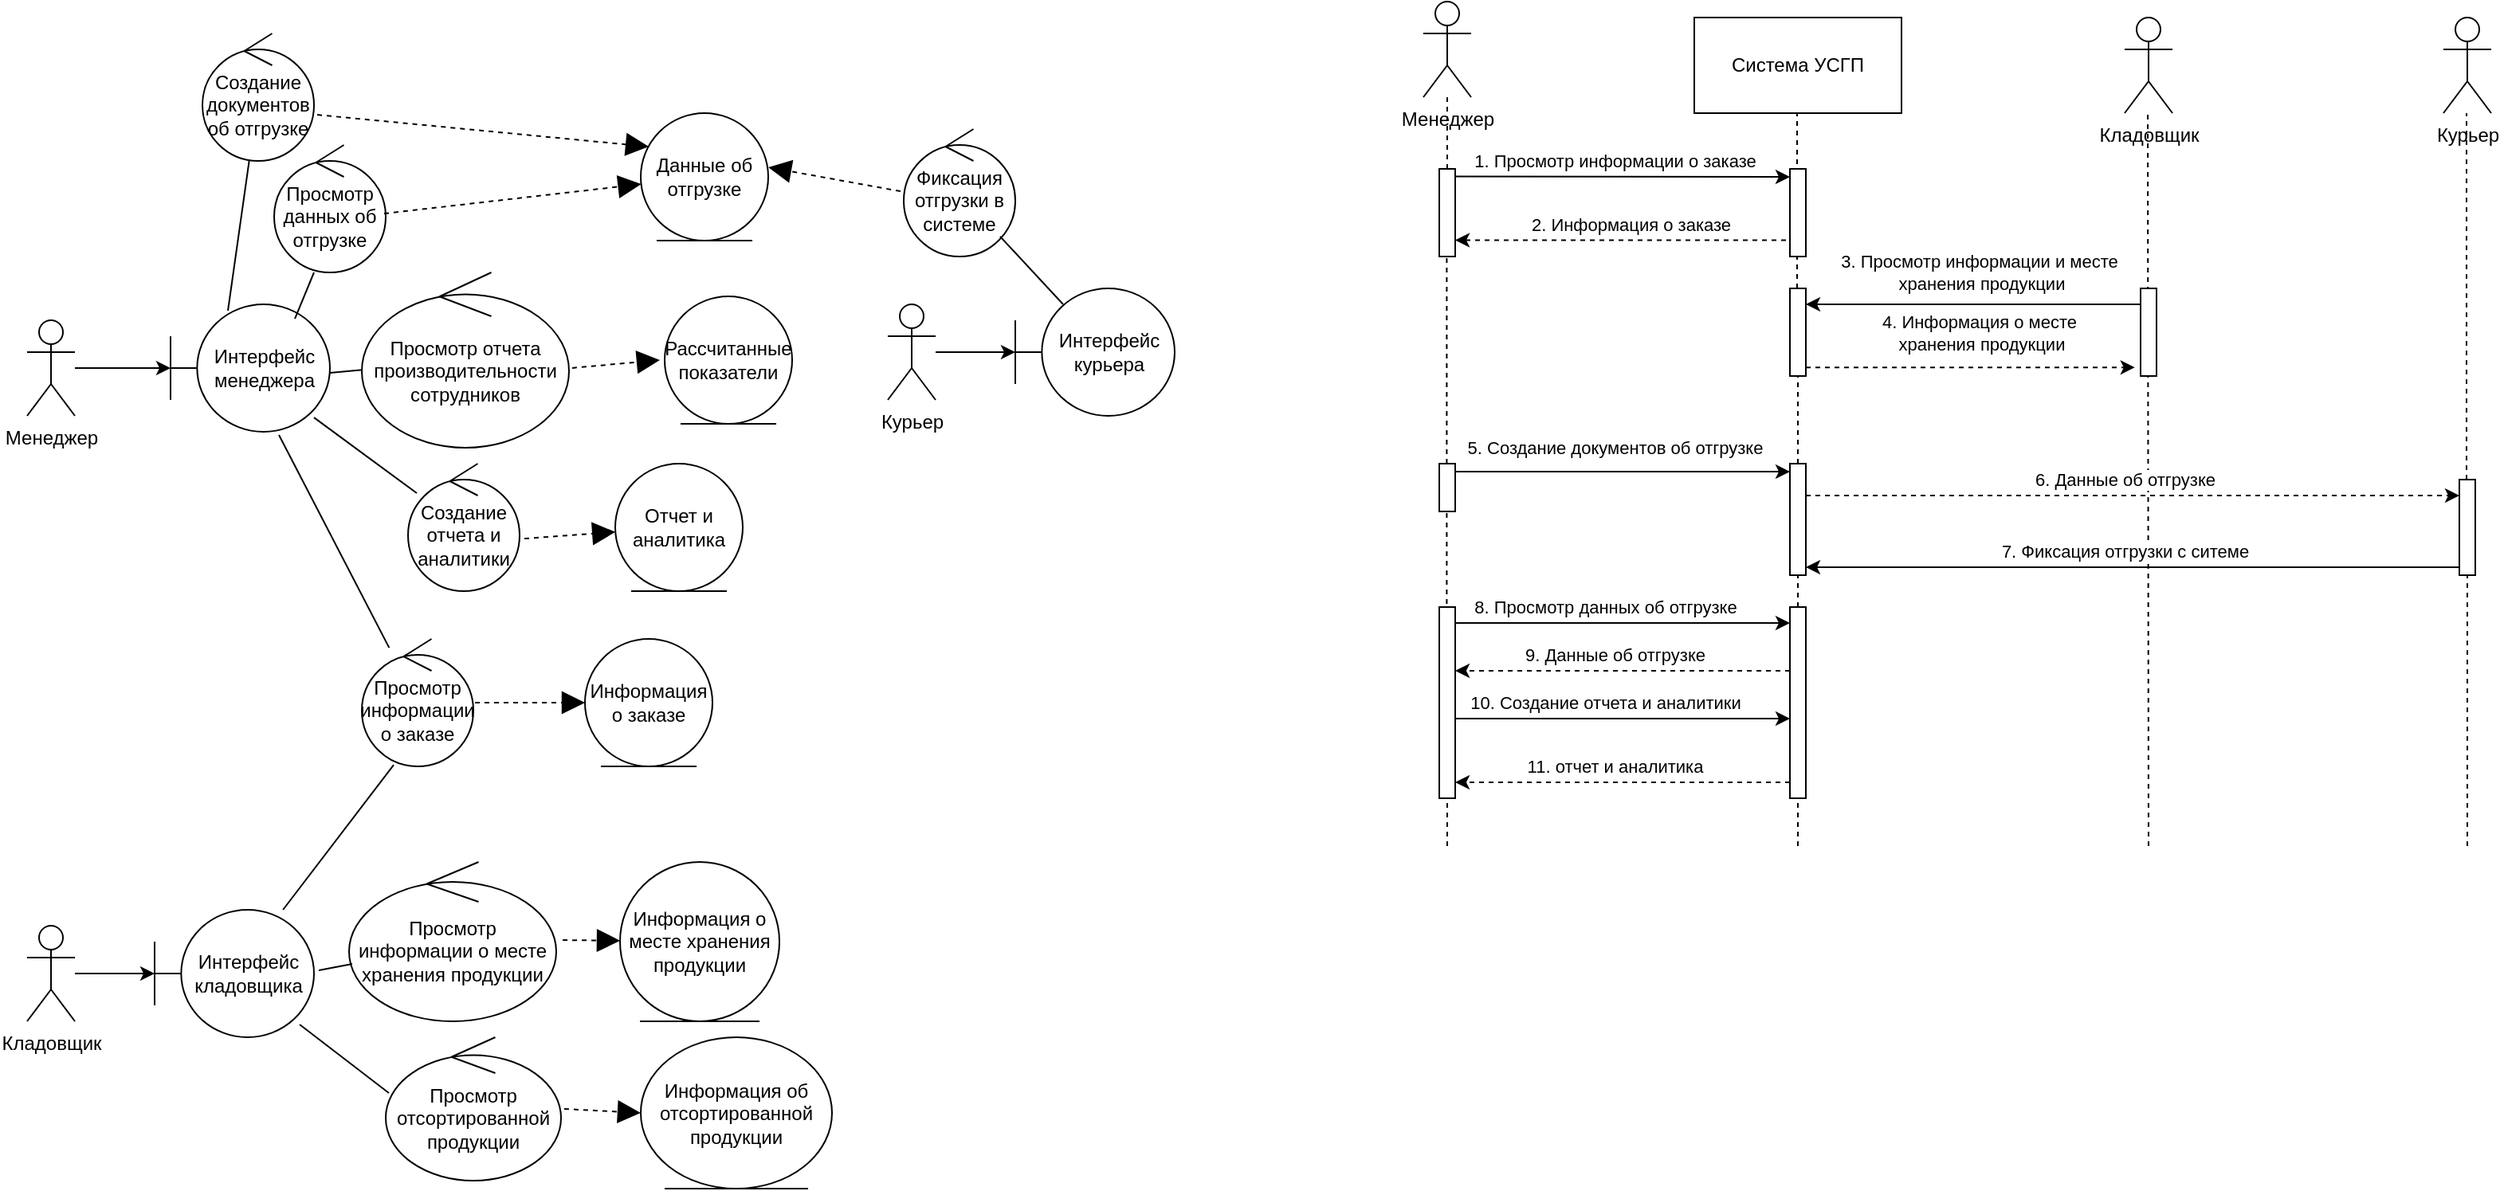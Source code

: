 <mxfile version="28.2.7">
  <diagram name="Страница — 1" id="Cmj4addt4Zna9MlmtnfC">
    <mxGraphModel dx="1281" dy="598" grid="1" gridSize="10" guides="1" tooltips="1" connect="1" arrows="1" fold="1" page="1" pageScale="1" pageWidth="827" pageHeight="1169" math="0" shadow="0">
      <root>
        <mxCell id="0" />
        <mxCell id="1" parent="0" />
        <mxCell id="CVHEghk_Nnfj6qceOMS--4" value="" style="edgeStyle=orthogonalEdgeStyle;rounded=0;orthogonalLoop=1;jettySize=auto;html=1;" edge="1" parent="1" source="CVHEghk_Nnfj6qceOMS--1" target="CVHEghk_Nnfj6qceOMS--3">
          <mxGeometry relative="1" as="geometry" />
        </mxCell>
        <mxCell id="CVHEghk_Nnfj6qceOMS--1" value="Менеджер" style="shape=umlActor;verticalLabelPosition=bottom;verticalAlign=top;html=1;outlineConnect=0;" vertex="1" parent="1">
          <mxGeometry x="54" y="230" width="30" height="60" as="geometry" />
        </mxCell>
        <mxCell id="CVHEghk_Nnfj6qceOMS--3" value="Интерфейс менеджера" style="shape=umlBoundary;whiteSpace=wrap;html=1;" vertex="1" parent="1">
          <mxGeometry x="144" y="220" width="100" height="80" as="geometry" />
        </mxCell>
        <mxCell id="CVHEghk_Nnfj6qceOMS--5" value="Просмотр информации о заказе" style="ellipse;shape=umlControl;whiteSpace=wrap;html=1;" vertex="1" parent="1">
          <mxGeometry x="264" y="430" width="70" height="80" as="geometry" />
        </mxCell>
        <mxCell id="CVHEghk_Nnfj6qceOMS--6" value="Просмотр данных об отгрузке" style="ellipse;shape=umlControl;whiteSpace=wrap;html=1;" vertex="1" parent="1">
          <mxGeometry x="209" y="120" width="70" height="80" as="geometry" />
        </mxCell>
        <mxCell id="CVHEghk_Nnfj6qceOMS--7" value="Просмотр отчета производительности сотрудников" style="ellipse;shape=umlControl;whiteSpace=wrap;html=1;" vertex="1" parent="1">
          <mxGeometry x="264" y="200" width="130" height="110" as="geometry" />
        </mxCell>
        <mxCell id="CVHEghk_Nnfj6qceOMS--8" value="Создание отчета и аналитики" style="ellipse;shape=umlControl;whiteSpace=wrap;html=1;" vertex="1" parent="1">
          <mxGeometry x="293" y="320" width="70" height="80" as="geometry" />
        </mxCell>
        <mxCell id="CVHEghk_Nnfj6qceOMS--9" value="Информация о заказе" style="ellipse;shape=umlEntity;whiteSpace=wrap;html=1;" vertex="1" parent="1">
          <mxGeometry x="404" y="430" width="80" height="80" as="geometry" />
        </mxCell>
        <mxCell id="CVHEghk_Nnfj6qceOMS--10" value="Данные об отгрузке" style="ellipse;shape=umlEntity;whiteSpace=wrap;html=1;" vertex="1" parent="1">
          <mxGeometry x="439" y="100" width="80" height="80" as="geometry" />
        </mxCell>
        <mxCell id="CVHEghk_Nnfj6qceOMS--11" value="Рассчитанные показатели" style="ellipse;shape=umlEntity;whiteSpace=wrap;html=1;" vertex="1" parent="1">
          <mxGeometry x="454" y="215" width="80" height="80" as="geometry" />
        </mxCell>
        <mxCell id="CVHEghk_Nnfj6qceOMS--12" value="Отчет и аналитика" style="ellipse;shape=umlEntity;whiteSpace=wrap;html=1;" vertex="1" parent="1">
          <mxGeometry x="423" y="320" width="80" height="80" as="geometry" />
        </mxCell>
        <mxCell id="CVHEghk_Nnfj6qceOMS--14" value="" style="endArrow=none;html=1;rounded=0;entryX=0.68;entryY=1.025;entryDx=0;entryDy=0;entryPerimeter=0;" edge="1" parent="1" source="CVHEghk_Nnfj6qceOMS--5" target="CVHEghk_Nnfj6qceOMS--3">
          <mxGeometry width="50" height="50" relative="1" as="geometry">
            <mxPoint x="94" y="450" as="sourcePoint" />
            <mxPoint x="144" y="400" as="targetPoint" />
          </mxGeometry>
        </mxCell>
        <mxCell id="CVHEghk_Nnfj6qceOMS--15" value="" style="endArrow=none;html=1;rounded=0;entryX=0.357;entryY=1;entryDx=0;entryDy=0;entryPerimeter=0;exitX=0.78;exitY=0.113;exitDx=0;exitDy=0;exitPerimeter=0;" edge="1" parent="1" source="CVHEghk_Nnfj6qceOMS--3" target="CVHEghk_Nnfj6qceOMS--6">
          <mxGeometry width="50" height="50" relative="1" as="geometry">
            <mxPoint x="74" y="410" as="sourcePoint" />
            <mxPoint x="124" y="360" as="targetPoint" />
          </mxGeometry>
        </mxCell>
        <mxCell id="CVHEghk_Nnfj6qceOMS--16" value="" style="endArrow=none;html=1;rounded=0;entryX=1;entryY=0.538;entryDx=0;entryDy=0;entryPerimeter=0;" edge="1" parent="1" source="CVHEghk_Nnfj6qceOMS--7" target="CVHEghk_Nnfj6qceOMS--3">
          <mxGeometry width="50" height="50" relative="1" as="geometry">
            <mxPoint x="34" y="410" as="sourcePoint" />
            <mxPoint x="84" y="360" as="targetPoint" />
            <Array as="points" />
          </mxGeometry>
        </mxCell>
        <mxCell id="CVHEghk_Nnfj6qceOMS--17" value="" style="endArrow=none;html=1;rounded=0;entryX=0.9;entryY=0.888;entryDx=0;entryDy=0;entryPerimeter=0;" edge="1" parent="1" source="CVHEghk_Nnfj6qceOMS--8" target="CVHEghk_Nnfj6qceOMS--3">
          <mxGeometry width="50" height="50" relative="1" as="geometry">
            <mxPoint x="64" y="520" as="sourcePoint" />
            <mxPoint x="114" y="470" as="targetPoint" />
          </mxGeometry>
        </mxCell>
        <mxCell id="CVHEghk_Nnfj6qceOMS--18" value="" style="endArrow=block;dashed=1;endFill=1;endSize=12;html=1;rounded=0;curved=0;entryX=0;entryY=0.5;entryDx=0;entryDy=0;" edge="1" parent="1" target="CVHEghk_Nnfj6qceOMS--9">
          <mxGeometry width="160" relative="1" as="geometry">
            <mxPoint x="335" y="470" as="sourcePoint" />
            <mxPoint x="394" y="870" as="targetPoint" />
          </mxGeometry>
        </mxCell>
        <mxCell id="CVHEghk_Nnfj6qceOMS--19" value="" style="endArrow=block;dashed=1;endFill=1;endSize=12;html=1;rounded=0;curved=0;exitX=0.986;exitY=0.538;exitDx=0;exitDy=0;exitPerimeter=0;" edge="1" parent="1" source="CVHEghk_Nnfj6qceOMS--6" target="CVHEghk_Nnfj6qceOMS--10">
          <mxGeometry width="160" relative="1" as="geometry">
            <mxPoint x="469" y="70" as="sourcePoint" />
            <mxPoint x="538" y="70" as="targetPoint" />
          </mxGeometry>
        </mxCell>
        <mxCell id="CVHEghk_Nnfj6qceOMS--20" value="" style="endArrow=block;dashed=1;endFill=1;endSize=12;html=1;rounded=0;curved=0;exitX=1.015;exitY=0.545;exitDx=0;exitDy=0;exitPerimeter=0;" edge="1" parent="1" source="CVHEghk_Nnfj6qceOMS--7">
          <mxGeometry width="160" relative="1" as="geometry">
            <mxPoint x="484" y="350" as="sourcePoint" />
            <mxPoint x="451" y="255" as="targetPoint" />
          </mxGeometry>
        </mxCell>
        <mxCell id="CVHEghk_Nnfj6qceOMS--21" value="" style="endArrow=block;dashed=1;endFill=1;endSize=12;html=1;rounded=0;curved=0;exitX=1.043;exitY=0.588;exitDx=0;exitDy=0;exitPerimeter=0;" edge="1" parent="1" source="CVHEghk_Nnfj6qceOMS--8" target="CVHEghk_Nnfj6qceOMS--12">
          <mxGeometry width="160" relative="1" as="geometry">
            <mxPoint x="533" y="400" as="sourcePoint" />
            <mxPoint x="602" y="400" as="targetPoint" />
          </mxGeometry>
        </mxCell>
        <mxCell id="CVHEghk_Nnfj6qceOMS--24" value="" style="edgeStyle=orthogonalEdgeStyle;rounded=0;orthogonalLoop=1;jettySize=auto;html=1;" edge="1" parent="1" source="CVHEghk_Nnfj6qceOMS--22" target="CVHEghk_Nnfj6qceOMS--23">
          <mxGeometry relative="1" as="geometry" />
        </mxCell>
        <mxCell id="CVHEghk_Nnfj6qceOMS--22" value="Кладовщик" style="shape=umlActor;verticalLabelPosition=bottom;verticalAlign=top;html=1;outlineConnect=0;" vertex="1" parent="1">
          <mxGeometry x="54" y="610" width="30" height="60" as="geometry" />
        </mxCell>
        <mxCell id="CVHEghk_Nnfj6qceOMS--23" value="Интерфейс кладовщика" style="shape=umlBoundary;whiteSpace=wrap;html=1;" vertex="1" parent="1">
          <mxGeometry x="134" y="600" width="100" height="80" as="geometry" />
        </mxCell>
        <mxCell id="CVHEghk_Nnfj6qceOMS--25" value="Просмотр отсортированной продукции" style="ellipse;shape=umlControl;whiteSpace=wrap;html=1;" vertex="1" parent="1">
          <mxGeometry x="279" y="680" width="110" height="90" as="geometry" />
        </mxCell>
        <mxCell id="CVHEghk_Nnfj6qceOMS--26" value="Просмотр информации о месте хранения продукции" style="ellipse;shape=umlControl;whiteSpace=wrap;html=1;" vertex="1" parent="1">
          <mxGeometry x="256" y="570" width="130" height="100" as="geometry" />
        </mxCell>
        <mxCell id="CVHEghk_Nnfj6qceOMS--27" value="Информация о месте хранения продукции" style="ellipse;shape=umlEntity;whiteSpace=wrap;html=1;" vertex="1" parent="1">
          <mxGeometry x="426" y="570" width="100" height="100" as="geometry" />
        </mxCell>
        <mxCell id="CVHEghk_Nnfj6qceOMS--28" value="Информация об отсортированной продукции" style="ellipse;shape=umlEntity;whiteSpace=wrap;html=1;" vertex="1" parent="1">
          <mxGeometry x="439" y="680" width="120" height="95" as="geometry" />
        </mxCell>
        <mxCell id="CVHEghk_Nnfj6qceOMS--29" value="" style="endArrow=none;html=1;rounded=0;exitX=0.015;exitY=0.64;exitDx=0;exitDy=0;exitPerimeter=0;entryX=1.03;entryY=0.475;entryDx=0;entryDy=0;entryPerimeter=0;" edge="1" parent="1" source="CVHEghk_Nnfj6qceOMS--26" target="CVHEghk_Nnfj6qceOMS--23">
          <mxGeometry width="50" height="50" relative="1" as="geometry">
            <mxPoint x="226" y="640" as="sourcePoint" />
            <mxPoint x="234" y="668" as="targetPoint" />
            <Array as="points" />
          </mxGeometry>
        </mxCell>
        <mxCell id="CVHEghk_Nnfj6qceOMS--30" value="" style="endArrow=none;html=1;rounded=0;exitX=0.018;exitY=0.389;exitDx=0;exitDy=0;exitPerimeter=0;entryX=0.91;entryY=0.9;entryDx=0;entryDy=0;entryPerimeter=0;" edge="1" parent="1" source="CVHEghk_Nnfj6qceOMS--25" target="CVHEghk_Nnfj6qceOMS--23">
          <mxGeometry width="50" height="50" relative="1" as="geometry">
            <mxPoint x="196" y="860" as="sourcePoint" />
            <mxPoint x="242" y="724" as="targetPoint" />
          </mxGeometry>
        </mxCell>
        <mxCell id="CVHEghk_Nnfj6qceOMS--31" value="" style="endArrow=block;dashed=1;endFill=1;endSize=12;html=1;rounded=0;curved=0;exitX=1.031;exitY=0.49;exitDx=0;exitDy=0;exitPerimeter=0;" edge="1" parent="1" source="CVHEghk_Nnfj6qceOMS--26" target="CVHEghk_Nnfj6qceOMS--27">
          <mxGeometry width="160" relative="1" as="geometry">
            <mxPoint x="426" y="385" as="sourcePoint" />
            <mxPoint x="481" y="380" as="targetPoint" />
          </mxGeometry>
        </mxCell>
        <mxCell id="CVHEghk_Nnfj6qceOMS--32" value="" style="endArrow=block;dashed=1;endFill=1;endSize=12;html=1;rounded=0;curved=0;exitX=1.018;exitY=0.5;exitDx=0;exitDy=0;exitPerimeter=0;entryX=0;entryY=0.5;entryDx=0;entryDy=0;" edge="1" parent="1" source="CVHEghk_Nnfj6qceOMS--25" target="CVHEghk_Nnfj6qceOMS--28">
          <mxGeometry width="160" relative="1" as="geometry">
            <mxPoint x="399" y="690" as="sourcePoint" />
            <mxPoint x="435" y="690" as="targetPoint" />
          </mxGeometry>
        </mxCell>
        <mxCell id="CVHEghk_Nnfj6qceOMS--38" value="" style="endArrow=none;html=1;rounded=0;entryX=0.286;entryY=0.988;entryDx=0;entryDy=0;entryPerimeter=0;" edge="1" parent="1" source="CVHEghk_Nnfj6qceOMS--23" target="CVHEghk_Nnfj6qceOMS--5">
          <mxGeometry width="50" height="50" relative="1" as="geometry">
            <mxPoint x="94" y="570" as="sourcePoint" />
            <mxPoint x="225.03" y="579.04" as="targetPoint" />
          </mxGeometry>
        </mxCell>
        <mxCell id="CVHEghk_Nnfj6qceOMS--41" value="" style="edgeStyle=orthogonalEdgeStyle;rounded=0;orthogonalLoop=1;jettySize=auto;html=1;" edge="1" parent="1" source="CVHEghk_Nnfj6qceOMS--39" target="CVHEghk_Nnfj6qceOMS--40">
          <mxGeometry relative="1" as="geometry" />
        </mxCell>
        <mxCell id="CVHEghk_Nnfj6qceOMS--39" value="Курьер" style="shape=umlActor;verticalLabelPosition=bottom;verticalAlign=top;html=1;outlineConnect=0;" vertex="1" parent="1">
          <mxGeometry x="594" y="220" width="30" height="60" as="geometry" />
        </mxCell>
        <mxCell id="CVHEghk_Nnfj6qceOMS--40" value="Интерфейс курьера" style="shape=umlBoundary;whiteSpace=wrap;html=1;" vertex="1" parent="1">
          <mxGeometry x="674" y="210" width="100" height="80" as="geometry" />
        </mxCell>
        <mxCell id="CVHEghk_Nnfj6qceOMS--42" value="Фиксация отгрузки в системе" style="ellipse;shape=umlControl;whiteSpace=wrap;html=1;" vertex="1" parent="1">
          <mxGeometry x="604" y="110" width="70" height="80" as="geometry" />
        </mxCell>
        <mxCell id="CVHEghk_Nnfj6qceOMS--43" value="Создание документов об отгрузке" style="ellipse;shape=umlControl;whiteSpace=wrap;html=1;" vertex="1" parent="1">
          <mxGeometry x="164" y="50" width="70" height="80" as="geometry" />
        </mxCell>
        <mxCell id="CVHEghk_Nnfj6qceOMS--44" value="" style="endArrow=none;html=1;rounded=0;entryX=0.36;entryY=0.05;entryDx=0;entryDy=0;entryPerimeter=0;" edge="1" parent="1" source="CVHEghk_Nnfj6qceOMS--43" target="CVHEghk_Nnfj6qceOMS--3">
          <mxGeometry width="50" height="50" relative="1" as="geometry">
            <mxPoint x="364" y="310" as="sourcePoint" />
            <mxPoint x="414" y="260" as="targetPoint" />
          </mxGeometry>
        </mxCell>
        <mxCell id="CVHEghk_Nnfj6qceOMS--45" value="" style="endArrow=block;dashed=1;endFill=1;endSize=12;html=1;rounded=0;curved=0;exitX=1.029;exitY=0.638;exitDx=0;exitDy=0;exitPerimeter=0;entryX=0.063;entryY=0.263;entryDx=0;entryDy=0;entryPerimeter=0;" edge="1" parent="1" source="CVHEghk_Nnfj6qceOMS--43" target="CVHEghk_Nnfj6qceOMS--10">
          <mxGeometry width="160" relative="1" as="geometry">
            <mxPoint x="284" y="162" as="sourcePoint" />
            <mxPoint x="335" y="160" as="targetPoint" />
          </mxGeometry>
        </mxCell>
        <mxCell id="CVHEghk_Nnfj6qceOMS--46" value="" style="endArrow=none;html=1;rounded=0;" edge="1" parent="1" target="CVHEghk_Nnfj6qceOMS--42">
          <mxGeometry width="50" height="50" relative="1" as="geometry">
            <mxPoint x="704" y="220" as="sourcePoint" />
            <mxPoint x="754" y="80" as="targetPoint" />
          </mxGeometry>
        </mxCell>
        <mxCell id="CVHEghk_Nnfj6qceOMS--47" value="" style="endArrow=block;dashed=1;endFill=1;endSize=12;html=1;rounded=0;curved=0;exitX=-0.029;exitY=0.488;exitDx=0;exitDy=0;exitPerimeter=0;entryX=1;entryY=0.425;entryDx=0;entryDy=0;entryPerimeter=0;" edge="1" parent="1" source="CVHEghk_Nnfj6qceOMS--42" target="CVHEghk_Nnfj6qceOMS--10">
          <mxGeometry width="160" relative="1" as="geometry">
            <mxPoint x="324" y="110" as="sourcePoint" />
            <mxPoint x="532" y="130" as="targetPoint" />
          </mxGeometry>
        </mxCell>
        <mxCell id="CVHEghk_Nnfj6qceOMS--49" value="Менеджер" style="shape=umlActor;verticalLabelPosition=bottom;verticalAlign=top;html=1;" vertex="1" parent="1">
          <mxGeometry x="930" y="30" width="30" height="60" as="geometry" />
        </mxCell>
        <mxCell id="CVHEghk_Nnfj6qceOMS--50" value="Система УСГП" style="rounded=0;whiteSpace=wrap;html=1;" vertex="1" parent="1">
          <mxGeometry x="1100" y="40" width="130" height="60" as="geometry" />
        </mxCell>
        <mxCell id="CVHEghk_Nnfj6qceOMS--51" value="Кладовщик" style="shape=umlActor;verticalLabelPosition=bottom;verticalAlign=top;html=1;outlineConnect=0;" vertex="1" parent="1">
          <mxGeometry x="1370" y="40" width="30" height="60" as="geometry" />
        </mxCell>
        <mxCell id="CVHEghk_Nnfj6qceOMS--52" value="Курьер" style="shape=umlActor;verticalLabelPosition=bottom;verticalAlign=top;html=1;outlineConnect=0;" vertex="1" parent="1">
          <mxGeometry x="1570" y="40" width="30" height="60" as="geometry" />
        </mxCell>
        <mxCell id="CVHEghk_Nnfj6qceOMS--54" value="" style="endArrow=none;dashed=1;html=1;rounded=0;" edge="1" parent="1" source="CVHEghk_Nnfj6qceOMS--58" target="CVHEghk_Nnfj6qceOMS--49">
          <mxGeometry width="50" height="50" relative="1" as="geometry">
            <mxPoint x="945" y="734" as="sourcePoint" />
            <mxPoint x="990" y="280" as="targetPoint" />
          </mxGeometry>
        </mxCell>
        <mxCell id="CVHEghk_Nnfj6qceOMS--55" value="" style="endArrow=none;dashed=1;html=1;rounded=0;" edge="1" parent="1" source="CVHEghk_Nnfj6qceOMS--65">
          <mxGeometry width="50" height="50" relative="1" as="geometry">
            <mxPoint x="1164.5" y="744" as="sourcePoint" />
            <mxPoint x="1164.5" y="100" as="targetPoint" />
          </mxGeometry>
        </mxCell>
        <mxCell id="CVHEghk_Nnfj6qceOMS--56" value="" style="endArrow=none;dashed=1;html=1;rounded=0;" edge="1" parent="1">
          <mxGeometry width="50" height="50" relative="1" as="geometry">
            <mxPoint x="1385" y="560" as="sourcePoint" />
            <mxPoint x="1384.5" y="100" as="targetPoint" />
          </mxGeometry>
        </mxCell>
        <mxCell id="CVHEghk_Nnfj6qceOMS--57" value="" style="endArrow=none;dashed=1;html=1;rounded=0;" edge="1" parent="1" source="CVHEghk_Nnfj6qceOMS--72">
          <mxGeometry width="50" height="50" relative="1" as="geometry">
            <mxPoint x="1584.5" y="744" as="sourcePoint" />
            <mxPoint x="1584.5" y="100" as="targetPoint" />
          </mxGeometry>
        </mxCell>
        <mxCell id="CVHEghk_Nnfj6qceOMS--59" value="" style="endArrow=none;dashed=1;html=1;rounded=0;" edge="1" parent="1" source="CVHEghk_Nnfj6qceOMS--78">
          <mxGeometry width="50" height="50" relative="1" as="geometry">
            <mxPoint x="944.7" y="420" as="sourcePoint" />
            <mxPoint x="944.7" y="190" as="targetPoint" />
          </mxGeometry>
        </mxCell>
        <mxCell id="CVHEghk_Nnfj6qceOMS--58" value="" style="html=1;points=[[0,0,0,0,5],[0,1,0,0,-5],[1,0,0,0,5],[1,1,0,0,-5]];perimeter=orthogonalPerimeter;outlineConnect=0;targetShapes=umlLifeline;portConstraint=eastwest;newEdgeStyle={&quot;curved&quot;:0,&quot;rounded&quot;:0};" vertex="1" parent="1">
          <mxGeometry x="940" y="135" width="10" height="55" as="geometry" />
        </mxCell>
        <mxCell id="CVHEghk_Nnfj6qceOMS--60" value="" style="html=1;points=[[0,0,0,0,5],[0,1,0,0,-5],[1,0,0,0,5],[1,1,0,0,-5]];perimeter=orthogonalPerimeter;outlineConnect=0;targetShapes=umlLifeline;portConstraint=eastwest;newEdgeStyle={&quot;curved&quot;:0,&quot;rounded&quot;:0};" vertex="1" parent="1">
          <mxGeometry x="1160" y="135" width="10" height="55" as="geometry" />
        </mxCell>
        <mxCell id="CVHEghk_Nnfj6qceOMS--61" value="" style="endArrow=classic;html=1;rounded=0;entryX=0;entryY=0;entryDx=0;entryDy=5;entryPerimeter=0;" edge="1" parent="1" target="CVHEghk_Nnfj6qceOMS--60">
          <mxGeometry width="50" height="50" relative="1" as="geometry">
            <mxPoint x="950" y="139.76" as="sourcePoint" />
            <mxPoint x="1040" y="139.76" as="targetPoint" />
          </mxGeometry>
        </mxCell>
        <mxCell id="CVHEghk_Nnfj6qceOMS--62" value="1. Просмотр информации о заказе" style="edgeLabel;html=1;align=center;verticalAlign=middle;resizable=0;points=[];" vertex="1" connectable="0" parent="CVHEghk_Nnfj6qceOMS--61">
          <mxGeometry x="-0.669" y="1" relative="1" as="geometry">
            <mxPoint x="65" y="-9" as="offset" />
          </mxGeometry>
        </mxCell>
        <mxCell id="CVHEghk_Nnfj6qceOMS--63" value="" style="endArrow=classic;html=1;rounded=0;dashed=1;exitX=-0.25;exitY=0.813;exitDx=0;exitDy=0;exitPerimeter=0;" edge="1" parent="1" source="CVHEghk_Nnfj6qceOMS--60" target="CVHEghk_Nnfj6qceOMS--58">
          <mxGeometry width="50" height="50" relative="1" as="geometry">
            <mxPoint x="960" y="190" as="sourcePoint" />
            <mxPoint x="1170" y="190.24" as="targetPoint" />
          </mxGeometry>
        </mxCell>
        <mxCell id="CVHEghk_Nnfj6qceOMS--64" value="2. Информация о заказе" style="edgeLabel;html=1;align=center;verticalAlign=middle;resizable=0;points=[];" vertex="1" connectable="0" parent="CVHEghk_Nnfj6qceOMS--63">
          <mxGeometry x="-0.669" y="1" relative="1" as="geometry">
            <mxPoint x="-63" y="-11" as="offset" />
          </mxGeometry>
        </mxCell>
        <mxCell id="CVHEghk_Nnfj6qceOMS--66" value="" style="endArrow=none;dashed=1;html=1;rounded=0;" edge="1" parent="1" source="CVHEghk_Nnfj6qceOMS--74" target="CVHEghk_Nnfj6qceOMS--65">
          <mxGeometry width="50" height="50" relative="1" as="geometry">
            <mxPoint x="1164.5" y="744" as="sourcePoint" />
            <mxPoint x="1164.5" y="100" as="targetPoint" />
          </mxGeometry>
        </mxCell>
        <mxCell id="CVHEghk_Nnfj6qceOMS--65" value="" style="html=1;points=[[0,0,0,0,5],[0,1,0,0,-5],[1,0,0,0,5],[1,1,0,0,-5]];perimeter=orthogonalPerimeter;outlineConnect=0;targetShapes=umlLifeline;portConstraint=eastwest;newEdgeStyle={&quot;curved&quot;:0,&quot;rounded&quot;:0};" vertex="1" parent="1">
          <mxGeometry x="1160" y="210" width="10" height="55" as="geometry" />
        </mxCell>
        <mxCell id="CVHEghk_Nnfj6qceOMS--67" value="" style="html=1;points=[[0,0,0,0,5],[0,1,0,0,-5],[1,0,0,0,5],[1,1,0,0,-5]];perimeter=orthogonalPerimeter;outlineConnect=0;targetShapes=umlLifeline;portConstraint=eastwest;newEdgeStyle={&quot;curved&quot;:0,&quot;rounded&quot;:0};" vertex="1" parent="1">
          <mxGeometry x="1380" y="210" width="10" height="55" as="geometry" />
        </mxCell>
        <mxCell id="CVHEghk_Nnfj6qceOMS--68" value="" style="endArrow=classic;html=1;rounded=0;" edge="1" parent="1">
          <mxGeometry width="50" height="50" relative="1" as="geometry">
            <mxPoint x="1380" y="220" as="sourcePoint" />
            <mxPoint x="1170" y="220" as="targetPoint" />
          </mxGeometry>
        </mxCell>
        <mxCell id="CVHEghk_Nnfj6qceOMS--69" value="3. Просмотр информации и месте&amp;nbsp;&lt;div&gt;хранения продукции&lt;span style=&quot;color: rgba(0, 0, 0, 0); font-family: monospace; font-size: 0px; text-align: start; background-color: rgb(236, 236, 236);&quot;&gt;%3CmxGraphModel%3E%3Croot%3E%3CmxCell%20id%3D%220%22%2F%3E%3CmxCell%20id%3D%221%22%20parent%3D%220%22%2F%3E%3CmxCell%20id%3D%222%22%20value%3D%22%22%20style%3D%22html%3D1%3Bpoints%3D%5B%5B0%2C0%2C0%2C0%2C5%5D%2C%5B0%2C1%2C0%2C0%2C-5%5D%2C%5B1%2C0%2C0%2C0%2C5%5D%2C%5B1%2C1%2C0%2C0%2C-5%5D%5D%3Bperimeter%3DorthogonalPerimeter%3BoutlineConnect%3D0%3BtargetShapes%3DumlLifeline%3BportConstraint%3Deastwest%3BnewEdgeStyle%3D%7B%26quot%3Bcurved%26quot%3B%3A0%2C%26quot%3Brounded%26quot%3B%3A0%7D%3B%22%20vertex%3D%221%22%20parent%3D%221%22%3E%3CmxGeometry%20x%3D%221160%22%20y%3D%22135%22%20width%3D%2210%22%20height%3D%2255%22%20as%3D%22geometry%22%2F%3E%3C%2FmxCell%3E%3C%2Froot%3E%3C%2FmxGraphModel%3E&lt;/span&gt;&lt;span style=&quot;color: rgba(0, 0, 0, 0); font-family: monospace; font-size: 0px; text-align: start; background-color: rgb(236, 236, 236);&quot;&gt;%3CmxGraphModel%3E%3Croot%3E%3CmxCell%20id%3D%220%22%2F%3E%3CmxCell%20id%3D%221%22%20parent%3D%220%22%2F%3E%3CmxCell%20id%3D%222%22%20value%3D%22%22%20style%3D%22html%3D1%3Bpoints%3D%5B%5B0%2C0%2C0%2C0%2C5%5D%2C%5B0%2C1%2C0%2C0%2C-5%5D%2C%5B1%2C0%2C0%2C0%2C5%5D%2C%5B1%2C1%2C0%2C0%2C-5%5D%5D%3Bperimeter%3DorthogonalPerimeter%3BoutlineConnect%3D0%3BtargetShapes%3DumlLifeline%3BportConstraint%3Deastwest%3BnewEdgeStyle%3D%7B%26quot%3Bcurved%26quot%3B%3A0%2C%26quot%3Brounded%26quot%3B%3A0%7D%3B%22%20vertex%3D%221%22%20parent%3D%221%22%3E%3CmxGeometry%20x%3D%221160%22%20y%3D%22135%22%20width%3D%2210%22%20height%3D%2255%22%20as%3D%22geometry%22%2F%3E%3C%2FmxCell%3E%3C%2Froot%3E%3C%2FmxGraphModel%3E&lt;/span&gt;&lt;/div&gt;" style="edgeLabel;html=1;align=center;verticalAlign=middle;resizable=0;points=[];" vertex="1" connectable="0" parent="CVHEghk_Nnfj6qceOMS--68">
          <mxGeometry x="0.124" y="2" relative="1" as="geometry">
            <mxPoint x="18" y="-22" as="offset" />
          </mxGeometry>
        </mxCell>
        <mxCell id="CVHEghk_Nnfj6qceOMS--70" value="" style="endArrow=classic;html=1;rounded=0;dashed=1;entryX=-0.36;entryY=0.789;entryDx=0;entryDy=0;entryPerimeter=0;" edge="1" parent="1">
          <mxGeometry width="50" height="50" relative="1" as="geometry">
            <mxPoint x="1170" y="259.595" as="sourcePoint" />
            <mxPoint x="1376.4" y="259.595" as="targetPoint" />
          </mxGeometry>
        </mxCell>
        <mxCell id="CVHEghk_Nnfj6qceOMS--71" value="4. Информация о месте&amp;nbsp;&lt;div&gt;хранения продукции&lt;/div&gt;" style="edgeLabel;html=1;align=center;verticalAlign=middle;resizable=0;points=[];" vertex="1" connectable="0" parent="CVHEghk_Nnfj6qceOMS--70">
          <mxGeometry x="-0.669" y="1" relative="1" as="geometry">
            <mxPoint x="76" y="-21" as="offset" />
          </mxGeometry>
        </mxCell>
        <mxCell id="CVHEghk_Nnfj6qceOMS--73" value="" style="endArrow=none;dashed=1;html=1;rounded=0;" edge="1" parent="1" target="CVHEghk_Nnfj6qceOMS--72">
          <mxGeometry width="50" height="50" relative="1" as="geometry">
            <mxPoint x="1585" y="560" as="sourcePoint" />
            <mxPoint x="1584.5" y="100" as="targetPoint" />
          </mxGeometry>
        </mxCell>
        <mxCell id="CVHEghk_Nnfj6qceOMS--72" value="" style="html=1;points=[[0,0,0,0,5],[0,1,0,0,-5],[1,0,0,0,5],[1,1,0,0,-5]];perimeter=orthogonalPerimeter;outlineConnect=0;targetShapes=umlLifeline;portConstraint=eastwest;newEdgeStyle={&quot;curved&quot;:0,&quot;rounded&quot;:0};" vertex="1" parent="1">
          <mxGeometry x="1580" y="330" width="10" height="60" as="geometry" />
        </mxCell>
        <mxCell id="CVHEghk_Nnfj6qceOMS--75" value="" style="endArrow=none;dashed=1;html=1;rounded=0;" edge="1" parent="1" target="CVHEghk_Nnfj6qceOMS--74">
          <mxGeometry width="50" height="50" relative="1" as="geometry">
            <mxPoint x="1165" y="560" as="sourcePoint" />
            <mxPoint x="1165" y="265" as="targetPoint" />
          </mxGeometry>
        </mxCell>
        <mxCell id="CVHEghk_Nnfj6qceOMS--74" value="" style="html=1;points=[[0,0,0,0,5],[0,1,0,0,-5],[1,0,0,0,5],[1,1,0,0,-5]];perimeter=orthogonalPerimeter;outlineConnect=0;targetShapes=umlLifeline;portConstraint=eastwest;newEdgeStyle={&quot;curved&quot;:0,&quot;rounded&quot;:0};" vertex="1" parent="1">
          <mxGeometry x="1160" y="320" width="10" height="70" as="geometry" />
        </mxCell>
        <mxCell id="CVHEghk_Nnfj6qceOMS--76" value="" style="endArrow=classic;html=1;rounded=0;" edge="1" parent="1" target="CVHEghk_Nnfj6qceOMS--95">
          <mxGeometry width="50" height="50" relative="1" as="geometry">
            <mxPoint x="950" y="420" as="sourcePoint" />
            <mxPoint x="1150" y="420" as="targetPoint" />
          </mxGeometry>
        </mxCell>
        <mxCell id="CVHEghk_Nnfj6qceOMS--77" value="8. Просмотр данных об отгрузке" style="edgeLabel;html=1;align=center;verticalAlign=middle;resizable=0;points=[];" vertex="1" connectable="0" parent="CVHEghk_Nnfj6qceOMS--76">
          <mxGeometry x="-0.612" relative="1" as="geometry">
            <mxPoint x="53" y="-10" as="offset" />
          </mxGeometry>
        </mxCell>
        <mxCell id="CVHEghk_Nnfj6qceOMS--84" value="" style="endArrow=none;dashed=1;html=1;rounded=0;" edge="1" parent="1" source="CVHEghk_Nnfj6qceOMS--93">
          <mxGeometry width="50" height="50" relative="1" as="geometry">
            <mxPoint x="944.7" y="734" as="sourcePoint" />
            <mxPoint x="944.7" y="420" as="targetPoint" />
          </mxGeometry>
        </mxCell>
        <mxCell id="CVHEghk_Nnfj6qceOMS--86" value="" style="endArrow=none;dashed=1;html=1;rounded=0;" edge="1" parent="1" target="CVHEghk_Nnfj6qceOMS--78">
          <mxGeometry width="50" height="50" relative="1" as="geometry">
            <mxPoint x="944.7" y="420" as="sourcePoint" />
            <mxPoint x="944.7" y="190" as="targetPoint" />
          </mxGeometry>
        </mxCell>
        <mxCell id="CVHEghk_Nnfj6qceOMS--78" value="" style="html=1;points=[[0,0,0,0,5],[0,1,0,0,-5],[1,0,0,0,5],[1,1,0,0,-5]];perimeter=orthogonalPerimeter;outlineConnect=0;targetShapes=umlLifeline;portConstraint=eastwest;newEdgeStyle={&quot;curved&quot;:0,&quot;rounded&quot;:0};" vertex="1" parent="1">
          <mxGeometry x="940" y="320" width="10" height="30" as="geometry" />
        </mxCell>
        <mxCell id="CVHEghk_Nnfj6qceOMS--87" value="" style="endArrow=classic;html=1;rounded=0;exitX=1;exitY=0;exitDx=0;exitDy=5;exitPerimeter=0;entryX=0;entryY=0;entryDx=0;entryDy=5;entryPerimeter=0;" edge="1" parent="1" source="CVHEghk_Nnfj6qceOMS--78" target="CVHEghk_Nnfj6qceOMS--74">
          <mxGeometry width="50" height="50" relative="1" as="geometry">
            <mxPoint x="1040" y="360" as="sourcePoint" />
            <mxPoint x="1090" y="310" as="targetPoint" />
          </mxGeometry>
        </mxCell>
        <mxCell id="CVHEghk_Nnfj6qceOMS--88" value="5. Создание документов об отгрузке" style="edgeLabel;html=1;align=center;verticalAlign=middle;resizable=0;points=[];" vertex="1" connectable="0" parent="CVHEghk_Nnfj6qceOMS--87">
          <mxGeometry x="0.188" y="-1" relative="1" as="geometry">
            <mxPoint x="-25" y="-16" as="offset" />
          </mxGeometry>
        </mxCell>
        <mxCell id="CVHEghk_Nnfj6qceOMS--89" value="" style="endArrow=classic;html=1;rounded=0;dashed=1;" edge="1" parent="1" target="CVHEghk_Nnfj6qceOMS--72">
          <mxGeometry width="50" height="50" relative="1" as="geometry">
            <mxPoint x="1170" y="340" as="sourcePoint" />
            <mxPoint x="1376.4" y="340" as="targetPoint" />
          </mxGeometry>
        </mxCell>
        <mxCell id="CVHEghk_Nnfj6qceOMS--90" value="6. Данные об отгрузке" style="edgeLabel;html=1;align=center;verticalAlign=middle;resizable=0;points=[];" vertex="1" connectable="0" parent="CVHEghk_Nnfj6qceOMS--89">
          <mxGeometry x="-0.669" y="1" relative="1" as="geometry">
            <mxPoint x="132" y="-9" as="offset" />
          </mxGeometry>
        </mxCell>
        <mxCell id="CVHEghk_Nnfj6qceOMS--91" value="" style="endArrow=classic;html=1;rounded=0;entryX=1;entryY=1;entryDx=0;entryDy=-5;entryPerimeter=0;" edge="1" parent="1" source="CVHEghk_Nnfj6qceOMS--72" target="CVHEghk_Nnfj6qceOMS--74">
          <mxGeometry width="50" height="50" relative="1" as="geometry">
            <mxPoint x="1430" y="410" as="sourcePoint" />
            <mxPoint x="1640" y="410" as="targetPoint" />
          </mxGeometry>
        </mxCell>
        <mxCell id="CVHEghk_Nnfj6qceOMS--92" value="7. Фиксация отгрузки с ситеме" style="edgeLabel;html=1;align=center;verticalAlign=middle;resizable=0;points=[];" vertex="1" connectable="0" parent="CVHEghk_Nnfj6qceOMS--91">
          <mxGeometry x="0.188" y="-1" relative="1" as="geometry">
            <mxPoint x="33" y="-9" as="offset" />
          </mxGeometry>
        </mxCell>
        <mxCell id="CVHEghk_Nnfj6qceOMS--94" value="" style="endArrow=none;dashed=1;html=1;rounded=0;" edge="1" parent="1" target="CVHEghk_Nnfj6qceOMS--93">
          <mxGeometry width="50" height="50" relative="1" as="geometry">
            <mxPoint x="945" y="560" as="sourcePoint" />
            <mxPoint x="944.7" y="420" as="targetPoint" />
          </mxGeometry>
        </mxCell>
        <mxCell id="CVHEghk_Nnfj6qceOMS--93" value="" style="html=1;points=[[0,0,0,0,5],[0,1,0,0,-5],[1,0,0,0,5],[1,1,0,0,-5]];perimeter=orthogonalPerimeter;outlineConnect=0;targetShapes=umlLifeline;portConstraint=eastwest;newEdgeStyle={&quot;curved&quot;:0,&quot;rounded&quot;:0};" vertex="1" parent="1">
          <mxGeometry x="940" y="410" width="10" height="120" as="geometry" />
        </mxCell>
        <mxCell id="CVHEghk_Nnfj6qceOMS--95" value="" style="html=1;points=[[0,0,0,0,5],[0,1,0,0,-5],[1,0,0,0,5],[1,1,0,0,-5]];perimeter=orthogonalPerimeter;outlineConnect=0;targetShapes=umlLifeline;portConstraint=eastwest;newEdgeStyle={&quot;curved&quot;:0,&quot;rounded&quot;:0};" vertex="1" parent="1">
          <mxGeometry x="1160" y="410" width="10" height="120" as="geometry" />
        </mxCell>
        <mxCell id="CVHEghk_Nnfj6qceOMS--96" value="" style="endArrow=classic;html=1;rounded=0;dashed=1;" edge="1" parent="1">
          <mxGeometry width="50" height="50" relative="1" as="geometry">
            <mxPoint x="1160" y="450" as="sourcePoint" />
            <mxPoint x="950" y="450" as="targetPoint" />
          </mxGeometry>
        </mxCell>
        <mxCell id="CVHEghk_Nnfj6qceOMS--97" value="9. Данные об отгрузке" style="edgeLabel;html=1;align=center;verticalAlign=middle;resizable=0;points=[];" vertex="1" connectable="0" parent="CVHEghk_Nnfj6qceOMS--96">
          <mxGeometry x="-0.669" y="1" relative="1" as="geometry">
            <mxPoint x="-75" y="-11" as="offset" />
          </mxGeometry>
        </mxCell>
        <mxCell id="CVHEghk_Nnfj6qceOMS--100" value="" style="endArrow=classic;html=1;rounded=0;" edge="1" parent="1">
          <mxGeometry width="50" height="50" relative="1" as="geometry">
            <mxPoint x="950" y="480" as="sourcePoint" />
            <mxPoint x="1160" y="480" as="targetPoint" />
          </mxGeometry>
        </mxCell>
        <mxCell id="CVHEghk_Nnfj6qceOMS--101" value="10. Создание отчета и аналитики" style="edgeLabel;html=1;align=center;verticalAlign=middle;resizable=0;points=[];" vertex="1" connectable="0" parent="CVHEghk_Nnfj6qceOMS--100">
          <mxGeometry x="-0.612" relative="1" as="geometry">
            <mxPoint x="53" y="-10" as="offset" />
          </mxGeometry>
        </mxCell>
        <mxCell id="CVHEghk_Nnfj6qceOMS--102" value="" style="endArrow=classic;html=1;rounded=0;dashed=1;" edge="1" parent="1">
          <mxGeometry width="50" height="50" relative="1" as="geometry">
            <mxPoint x="1160" y="520" as="sourcePoint" />
            <mxPoint x="950" y="520" as="targetPoint" />
          </mxGeometry>
        </mxCell>
        <mxCell id="CVHEghk_Nnfj6qceOMS--103" value="11. отчет и аналитика" style="edgeLabel;html=1;align=center;verticalAlign=middle;resizable=0;points=[];" vertex="1" connectable="0" parent="CVHEghk_Nnfj6qceOMS--102">
          <mxGeometry x="-0.669" y="1" relative="1" as="geometry">
            <mxPoint x="-75" y="-11" as="offset" />
          </mxGeometry>
        </mxCell>
      </root>
    </mxGraphModel>
  </diagram>
</mxfile>
